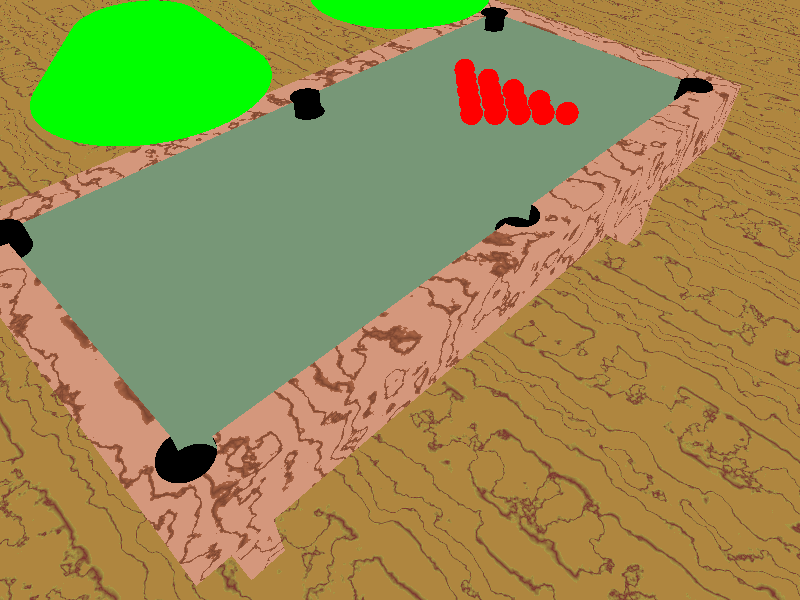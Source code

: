 #include "colors.inc"
#include "textures.inc"

camera{
    location <10,15,10>
    look_at <0,0,0>
}  
light_source {
    <6, 10, 0>
    color White
    spotlight
    radius 20
    falloff 60
    tightness 1
    adaptive 1
    point_at <6, 5, 0>
  }
  light_source {
    <-6, 10, 0>
    color White
    spotlight
    radius 20
    falloff 60
    tightness 1
    adaptive 1
    point_at <-6, 5, 0>
  } 
    light_source {
    <0, 10, 0>
    color White
    spotlight
    radius 20
    falloff 60
    tightness 1
    adaptive 1
    point_at <0, 5, 0>
  }
background{
    color Black
}
plane{
    y,0 
    texture{Dark_Wood}
}
cone{
    <-6,10,0> 2,<-6,11,0> 1
    pigment{color Green} 
} 
cone{
    <6,10,0> 2,<6,11,0> 1
    pigment{color Green} 
}
cone{
    <0,10,0> 2,<0,11,0> 1
    pigment{color Green} 
}
difference{
    box{
        <-10,4,-5> <10,6,5>
        texture{Cherry_Wood}
    }
    box{
        <-9,5.5,-4> <9,7,4>
        texture{pigment{color DarkGreen}normal {
        wrinkles 1.0
      }}
    
    }
    cylinder{
        <-9,4.5,-4> <-9,8,-4> 0.5
        pigment{color Black} 
    }
    cylinder{
        <-9,4.5,4> <-9,8,4> 0.5
        pigment{color Black} 
    }
    cylinder{
        <9,4.5,4> <9,8,4> 0.5
        pigment{color Black} 
    }
     cylinder{
        <9,4.5,-4> <9,8,-4> 0.5
        pigment{color Black} 
    }
    cylinder{
        <0,4.5,-4> <0,8,-4> 0.5
        pigment{color Black} 
    }
    cylinder{
        <0,4.5,4> <0,8,4> 0.5
        pigment{color Black} 
    }
} 
box{
    <-9,0,-4> <-8,4,-3>
    texture{Cherry_Wood}
}
box{
    <9,0,4> <8,4,3>
    texture{Cherry_Wood}
}
box{
    <-9,0,4> <-8,4,3>
    texture{Cherry_Wood}
}
box{
    <9,0,-4> <8,4,-3>
    texture{Cherry_Wood}
} 
#declare kij = object{
cylinder{
        <7,5.5,0> <16,10,0> 0.1
         texture{White_Wood}
}  
}

#local zmiennax=-5; 
#local zmiennaz=-2;
#while(zmiennax<=-3.5)
    sphere{<zmiennax,5.83,zmiennaz>, 0.33 texture{pigment{color Red}} finish {diffuse 0.9 phong 1.0}}
    #local zmiennax=zmiennax+0.5;  
    #local zmiennaz=zmiennaz+0.5; 
#end 
#local zmiennax=-5; 
#local zmiennaz=2;
#while(zmiennax<=-3)
    sphere{<zmiennax,5.83,zmiennaz>, 0.33 texture{pigment{color Red}} finish {diffuse 0.9 phong 1.0}}
    #local zmiennax=zmiennax+0.5;  
    #local zmiennaz=zmiennaz-0.5; 
#end 
#local zmiennax=-5; 
#local zmiennaz=-1;
#while(zmiennax<=-4)
    sphere{<zmiennax,5.83,zmiennaz>, 0.33 texture{pigment{color Red}} finish {diffuse 0.9 phong 1.0}}
    #local zmiennax=zmiennax+0.5;  
    #local zmiennaz=zmiennaz+0.5; 
#end
#local zmiennax=-5; 
#local zmiennaz=1;
#while(zmiennax<=-4)
    sphere{<zmiennax,5.83,zmiennaz>, 0.33 texture{pigment{color Red}} finish {diffuse 0.9 phong 1.0}}
    #local zmiennax=zmiennax+0.5;  
    #local zmiennaz=zmiennaz-0.5; 
#end
#declare czerwona = object{
sphere{
    <-5,5.83,0>, 0.33 
    texture{pigment{color Red} finish {diffuse 0.9 phong 1.0}}
}
}
#declare biala = object{
sphere{
    <5,5.83,0>, 0.33 
    texture{pigment{color White} finish {diffuse 0.9 phong 1.0}}
}
}
czerwona
#if(clock>0.0)
  #object{ kij    translate <-2.66*(clock+0.0),0.33,0>    }

#if(clock>0.5)
  #object{ biala   translate <-5*(clock-0.5),0,0>    } 
#if(clock>2)
  #object{ czerwona   translate <-4.5*(clock-2),0,4.5*(clock-2)>    }
#end
#end
#end       